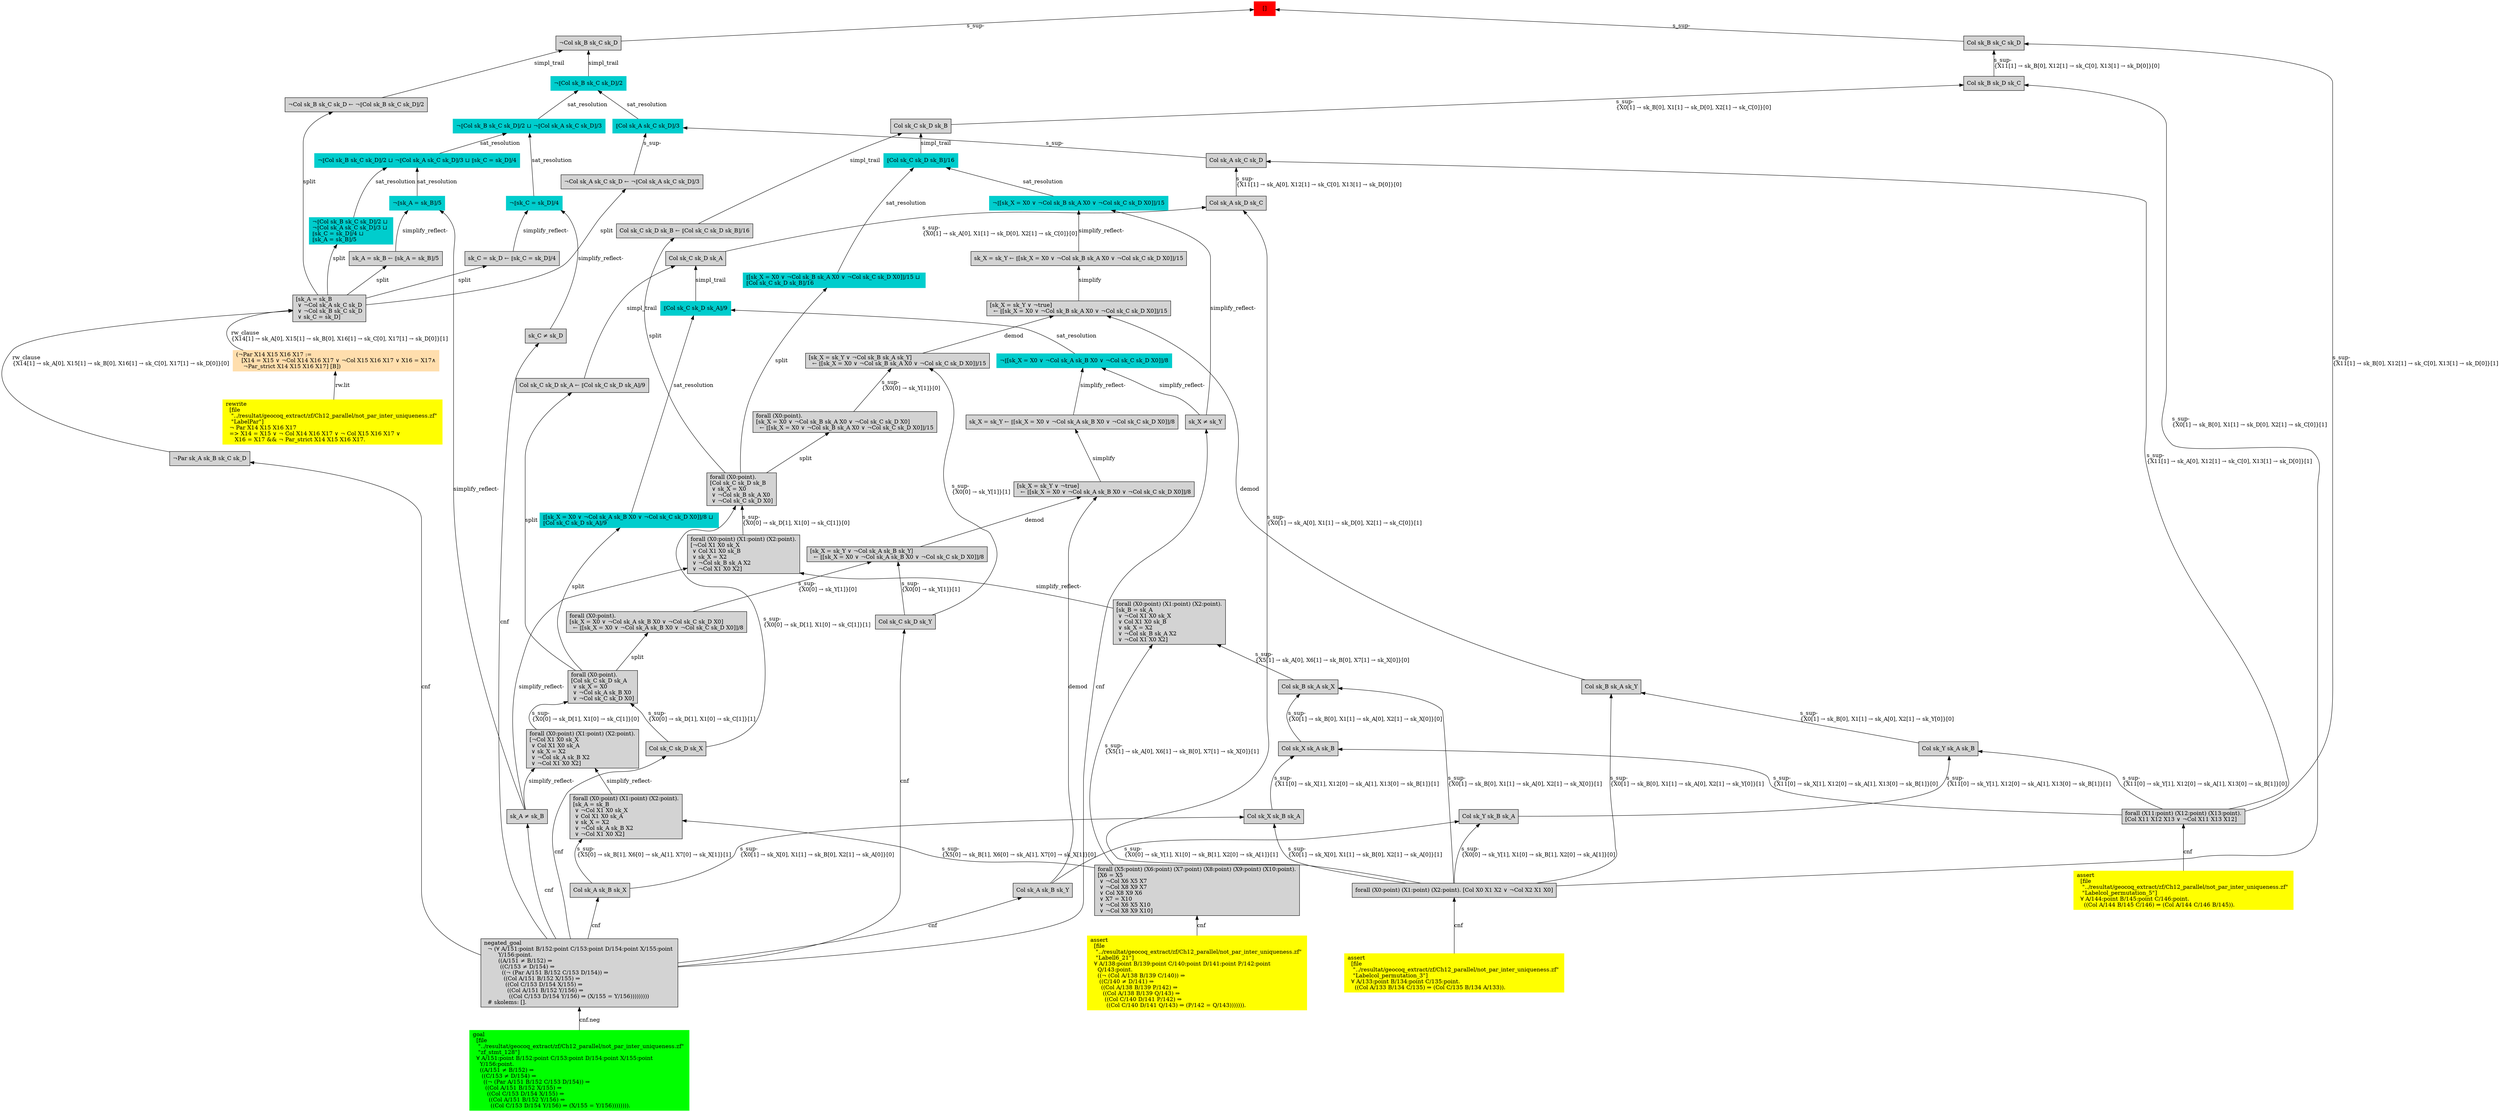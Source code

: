 digraph "unsat_graph" {
  vertex_0 [color=red, label="[]", shape=box, style=filled];
  vertex_0 -> vertex_1 [label="s_sup-\l", dir="back"];
  vertex_1 [shape=box, label="¬Col sk_B sk_C sk_D\l", style=filled];
  vertex_1 -> vertex_2 [label="simpl_trail", dir="back"];
  vertex_2 [color=cyan3, shape=box, label="¬⟦Col sk_B sk_C sk_D⟧/2\l", style=filled];
  vertex_2 -> vertex_3 [label="sat_resolution", dir="back"];
  vertex_3 [color=cyan3, shape=box, label="⟦Col sk_A sk_C sk_D⟧/3\l", style=filled];
  vertex_3 -> vertex_4 [label="s_sup-\l", dir="back"];
  vertex_4 [shape=box, label="¬Col sk_A sk_C sk_D ← ¬⟦Col sk_A sk_C sk_D⟧/3\l", style=filled];
  vertex_4 -> vertex_5 [label="split", dir="back"];
  vertex_5 [shape=box, label="[sk_A = sk_B\l ∨ ¬Col sk_A sk_C sk_D\l ∨ ¬Col sk_B sk_C sk_D\l ∨ sk_C = sk_D]\l", style=filled];
  vertex_5 -> vertex_6 [label="rw_clause\l\{X14[1] → sk_A[0], X15[1] → sk_B[0], X16[1] → sk_C[0], X17[1] → sk_D[0]\}[1]\l", dir="back"];
  vertex_6 [color=navajowhite, shape=box, label="(¬Par X14 X15 X16 X17 :=\l   [X14 = X15 ∨ ¬Col X14 X16 X17 ∨ ¬Col X15 X16 X17 ∨ X16 = X17∧\l    ¬Par_strict X14 X15 X16 X17] [B])\l", style=filled];
  vertex_6 -> vertex_7 [label="rw.lit", dir="back"];
  vertex_7 [color=yellow, shape=box, label="rewrite\l  [file\l   \"../resultat/geocoq_extract/zf/Ch12_parallel/not_par_inter_uniqueness.zf\" \l   \"LabelPar\"]\l  ¬ Par X14 X15 X16 X17\l  =\> X14 = X15 ∨ ¬ Col X14 X16 X17 ∨ ¬ Col X15 X16 X17 ∨ \l     X16 = X17 && ¬ Par_strict X14 X15 X16 X17.\l", style=filled];
  vertex_5 -> vertex_8 [label="rw_clause\l\{X14[1] → sk_A[0], X15[1] → sk_B[0], X16[1] → sk_C[0], X17[1] → sk_D[0]\}[0]\l", dir="back"];
  vertex_8 [shape=box, label="¬Par sk_A sk_B sk_C sk_D\l", style=filled];
  vertex_8 -> vertex_9 [label="cnf", dir="back"];
  vertex_9 [shape=box, label="negated_goal\l  ¬ (∀ A/151:point B/152:point C/153:point D/154:point X/155:point \l        Y/156:point.\l        ((A/151 ≠ B/152) ⇒\l         ((C/153 ≠ D/154) ⇒\l          ((¬ (Par A/151 B/152 C/153 D/154)) ⇒\l           ((Col A/151 B/152 X/155) ⇒\l            ((Col C/153 D/154 X/155) ⇒\l             ((Col A/151 B/152 Y/156) ⇒\l              ((Col C/153 D/154 Y/156) ⇒ (X/155 = Y/156)))))))))\l  # skolems: [].\l", style=filled];
  vertex_9 -> vertex_10 [label="cnf.neg", dir="back"];
  vertex_10 [color=green, shape=box, label="goal\l  [file\l   \"../resultat/geocoq_extract/zf/Ch12_parallel/not_par_inter_uniqueness.zf\" \l   \"zf_stmt_128\"]\l  ∀ A/151:point B/152:point C/153:point D/154:point X/155:point \l    Y/156:point.\l    ((A/151 ≠ B/152) ⇒\l     ((C/153 ≠ D/154) ⇒\l      ((¬ (Par A/151 B/152 C/153 D/154)) ⇒\l       ((Col A/151 B/152 X/155) ⇒\l        ((Col C/153 D/154 X/155) ⇒\l         ((Col A/151 B/152 Y/156) ⇒\l          ((Col C/153 D/154 Y/156) ⇒ (X/155 = Y/156)))))))).\l", style=filled];
  vertex_3 -> vertex_11 [label="s_sup-\l", dir="back"];
  vertex_11 [shape=box, label="Col sk_A sk_C sk_D\l", style=filled];
  vertex_11 -> vertex_12 [label="s_sup-\l\{X11[1] → sk_A[0], X12[1] → sk_C[0], X13[1] → sk_D[0]\}[1]\l", dir="back"];
  vertex_12 [shape=box, label="forall (X11:point) (X12:point) (X13:point).\l[Col X11 X12 X13 ∨ ¬Col X11 X13 X12]\l", style=filled];
  vertex_12 -> vertex_13 [label="cnf", dir="back"];
  vertex_13 [color=yellow, shape=box, label="assert\l  [file\l   \"../resultat/geocoq_extract/zf/Ch12_parallel/not_par_inter_uniqueness.zf\" \l   \"Labelcol_permutation_5\"]\l  ∀ A/144:point B/145:point C/146:point.\l    ((Col A/144 B/145 C/146) ⇒ (Col A/144 C/146 B/145)).\l", style=filled];
  vertex_11 -> vertex_14 [label="s_sup-\l\{X11[1] → sk_A[0], X12[1] → sk_C[0], X13[1] → sk_D[0]\}[0]\l", dir="back"];
  vertex_14 [shape=box, label="Col sk_A sk_D sk_C\l", style=filled];
  vertex_14 -> vertex_15 [label="s_sup-\l\{X0[1] → sk_A[0], X1[1] → sk_D[0], X2[1] → sk_C[0]\}[1]\l", dir="back"];
  vertex_15 [shape=box, label="forall (X0:point) (X1:point) (X2:point). [Col X0 X1 X2 ∨ ¬Col X2 X1 X0]\l", style=filled];
  vertex_15 -> vertex_16 [label="cnf", dir="back"];
  vertex_16 [color=yellow, shape=box, label="assert\l  [file\l   \"../resultat/geocoq_extract/zf/Ch12_parallel/not_par_inter_uniqueness.zf\" \l   \"Labelcol_permutation_3\"]\l  ∀ A/133:point B/134:point C/135:point.\l    ((Col A/133 B/134 C/135) ⇒ (Col C/135 B/134 A/133)).\l", style=filled];
  vertex_14 -> vertex_17 [label="s_sup-\l\{X0[1] → sk_A[0], X1[1] → sk_D[0], X2[1] → sk_C[0]\}[0]\l", dir="back"];
  vertex_17 [shape=box, label="Col sk_C sk_D sk_A\l", style=filled];
  vertex_17 -> vertex_18 [label="simpl_trail", dir="back"];
  vertex_18 [color=cyan3, shape=box, label="⟦Col sk_C sk_D sk_A⟧/9\l", style=filled];
  vertex_18 -> vertex_19 [label="sat_resolution", dir="back"];
  vertex_19 [color=cyan3, shape=box, label="¬⟦[sk_X = X0 ∨ ¬Col sk_A sk_B X0 ∨ ¬Col sk_C sk_D X0]⟧/8\l", style=filled];
  vertex_19 -> vertex_20 [label="simplify_reflect-", dir="back"];
  vertex_20 [shape=box, label="sk_X ≠ sk_Y\l", style=filled];
  vertex_20 -> vertex_9 [label="cnf", dir="back"];
  vertex_19 -> vertex_21 [label="simplify_reflect-", dir="back"];
  vertex_21 [shape=box, label="sk_X = sk_Y ← ⟦[sk_X = X0 ∨ ¬Col sk_A sk_B X0 ∨ ¬Col sk_C sk_D X0]⟧/8\l", style=filled];
  vertex_21 -> vertex_22 [label="simplify", dir="back"];
  vertex_22 [shape=box, label="[sk_X = sk_Y ∨ ¬true]\l  ← ⟦[sk_X = X0 ∨ ¬Col sk_A sk_B X0 ∨ ¬Col sk_C sk_D X0]⟧/8\l", style=filled];
  vertex_22 -> vertex_23 [label="demod", dir="back"];
  vertex_23 [shape=box, label="Col sk_A sk_B sk_Y\l", style=filled];
  vertex_23 -> vertex_9 [label="cnf", dir="back"];
  vertex_22 -> vertex_24 [label="demod", dir="back"];
  vertex_24 [shape=box, label="[sk_X = sk_Y ∨ ¬Col sk_A sk_B sk_Y]\l  ← ⟦[sk_X = X0 ∨ ¬Col sk_A sk_B X0 ∨ ¬Col sk_C sk_D X0]⟧/8\l", style=filled];
  vertex_24 -> vertex_25 [label="s_sup-\l\{X0[0] → sk_Y[1]\}[0]\l", dir="back"];
  vertex_25 [shape=box, label="forall (X0:point).\l[sk_X = X0 ∨ ¬Col sk_A sk_B X0 ∨ ¬Col sk_C sk_D X0]\l  ← ⟦[sk_X = X0 ∨ ¬Col sk_A sk_B X0 ∨ ¬Col sk_C sk_D X0]⟧/8\l", style=filled];
  vertex_25 -> vertex_26 [label="split", dir="back"];
  vertex_26 [shape=box, label="forall (X0:point).\l[Col sk_C sk_D sk_A\l ∨ sk_X = X0\l ∨ ¬Col sk_A sk_B X0\l ∨ ¬Col sk_C sk_D X0]\l", style=filled];
  vertex_26 -> vertex_27 [label="s_sup-\l\{X0[0] → sk_D[1], X1[0] → sk_C[1]\}[0]\l", dir="back"];
  vertex_27 [shape=box, label="forall (X0:point) (X1:point) (X2:point).\l[¬Col X1 X0 sk_X\l ∨ Col X1 X0 sk_A\l ∨ sk_X = X2\l ∨ ¬Col sk_A sk_B X2\l ∨ ¬Col X1 X0 X2]\l", style=filled];
  vertex_27 -> vertex_28 [label="simplify_reflect-", dir="back"];
  vertex_28 [shape=box, label="sk_A ≠ sk_B\l", style=filled];
  vertex_28 -> vertex_9 [label="cnf", dir="back"];
  vertex_27 -> vertex_29 [label="simplify_reflect-", dir="back"];
  vertex_29 [shape=box, label="forall (X0:point) (X1:point) (X2:point).\l[sk_A = sk_B\l ∨ ¬Col X1 X0 sk_X\l ∨ Col X1 X0 sk_A\l ∨ sk_X = X2\l ∨ ¬Col sk_A sk_B X2\l ∨ ¬Col X1 X0 X2]\l", style=filled];
  vertex_29 -> vertex_30 [label="s_sup-\l\{X5[0] → sk_B[1], X6[0] → sk_A[1], X7[0] → sk_X[1]\}[0]\l", dir="back"];
  vertex_30 [shape=box, label="forall (X5:point) (X6:point) (X7:point) (X8:point) (X9:point) (X10:point).\l[X6 = X5\l ∨ ¬Col X6 X5 X7\l ∨ ¬Col X8 X9 X7\l ∨ Col X8 X9 X6\l ∨ X7 = X10\l ∨ ¬Col X6 X5 X10\l ∨ ¬Col X8 X9 X10]\l", style=filled];
  vertex_30 -> vertex_31 [label="cnf", dir="back"];
  vertex_31 [color=yellow, shape=box, label="assert\l  [file\l   \"../resultat/geocoq_extract/zf/Ch12_parallel/not_par_inter_uniqueness.zf\" \l   \"Labell6_21\"]\l  ∀ A/138:point B/139:point C/140:point D/141:point P/142:point \l    Q/143:point.\l    ((¬ (Col A/138 B/139 C/140)) ⇒\l     ((C/140 ≠ D/141) ⇒\l      ((Col A/138 B/139 P/142) ⇒\l       ((Col A/138 B/139 Q/143) ⇒\l        ((Col C/140 D/141 P/142) ⇒\l         ((Col C/140 D/141 Q/143) ⇒ (P/142 = Q/143))))))).\l", style=filled];
  vertex_29 -> vertex_32 [label="s_sup-\l\{X5[0] → sk_B[1], X6[0] → sk_A[1], X7[0] → sk_X[1]\}[1]\l", dir="back"];
  vertex_32 [shape=box, label="Col sk_A sk_B sk_X\l", style=filled];
  vertex_32 -> vertex_9 [label="cnf", dir="back"];
  vertex_26 -> vertex_33 [label="s_sup-\l\{X0[0] → sk_D[1], X1[0] → sk_C[1]\}[1]\l", dir="back"];
  vertex_33 [shape=box, label="Col sk_C sk_D sk_X\l", style=filled];
  vertex_33 -> vertex_9 [label="cnf", dir="back"];
  vertex_24 -> vertex_34 [label="s_sup-\l\{X0[0] → sk_Y[1]\}[1]\l", dir="back"];
  vertex_34 [shape=box, label="Col sk_C sk_D sk_Y\l", style=filled];
  vertex_34 -> vertex_9 [label="cnf", dir="back"];
  vertex_18 -> vertex_35 [label="sat_resolution", dir="back"];
  vertex_35 [color=cyan3, shape=box, label="⟦[sk_X = X0 ∨ ¬Col sk_A sk_B X0 ∨ ¬Col sk_C sk_D X0]⟧/8 ⊔ \l⟦Col sk_C sk_D sk_A⟧/9\l", style=filled];
  vertex_35 -> vertex_26 [label="split", dir="back"];
  vertex_17 -> vertex_36 [label="simpl_trail", dir="back"];
  vertex_36 [shape=box, label="Col sk_C sk_D sk_A ← ⟦Col sk_C sk_D sk_A⟧/9\l", style=filled];
  vertex_36 -> vertex_26 [label="split", dir="back"];
  vertex_2 -> vertex_37 [label="sat_resolution", dir="back"];
  vertex_37 [color=cyan3, shape=box, label="¬⟦Col sk_B sk_C sk_D⟧/2 ⊔ ¬⟦Col sk_A sk_C sk_D⟧/3\l", style=filled];
  vertex_37 -> vertex_38 [label="sat_resolution", dir="back"];
  vertex_38 [color=cyan3, shape=box, label="¬⟦sk_C = sk_D⟧/4\l", style=filled];
  vertex_38 -> vertex_39 [label="simplify_reflect-", dir="back"];
  vertex_39 [shape=box, label="sk_C ≠ sk_D\l", style=filled];
  vertex_39 -> vertex_9 [label="cnf", dir="back"];
  vertex_38 -> vertex_40 [label="simplify_reflect-", dir="back"];
  vertex_40 [shape=box, label="sk_C = sk_D ← ⟦sk_C = sk_D⟧/4\l", style=filled];
  vertex_40 -> vertex_5 [label="split", dir="back"];
  vertex_37 -> vertex_41 [label="sat_resolution", dir="back"];
  vertex_41 [color=cyan3, shape=box, label="¬⟦Col sk_B sk_C sk_D⟧/2 ⊔ ¬⟦Col sk_A sk_C sk_D⟧/3 ⊔ ⟦sk_C = sk_D⟧/4\l", style=filled];
  vertex_41 -> vertex_42 [label="sat_resolution", dir="back"];
  vertex_42 [color=cyan3, shape=box, label="¬⟦sk_A = sk_B⟧/5\l", style=filled];
  vertex_42 -> vertex_28 [label="simplify_reflect-", dir="back"];
  vertex_42 -> vertex_43 [label="simplify_reflect-", dir="back"];
  vertex_43 [shape=box, label="sk_A = sk_B ← ⟦sk_A = sk_B⟧/5\l", style=filled];
  vertex_43 -> vertex_5 [label="split", dir="back"];
  vertex_41 -> vertex_44 [label="sat_resolution", dir="back"];
  vertex_44 [color=cyan3, shape=box, label="¬⟦Col sk_B sk_C sk_D⟧/2 ⊔ \l¬⟦Col sk_A sk_C sk_D⟧/3 ⊔ \l⟦sk_C = sk_D⟧/4 ⊔ \l⟦sk_A = sk_B⟧/5\l", style=filled];
  vertex_44 -> vertex_5 [label="split", dir="back"];
  vertex_1 -> vertex_45 [label="simpl_trail", dir="back"];
  vertex_45 [shape=box, label="¬Col sk_B sk_C sk_D ← ¬⟦Col sk_B sk_C sk_D⟧/2\l", style=filled];
  vertex_45 -> vertex_5 [label="split", dir="back"];
  vertex_0 -> vertex_46 [label="s_sup-\l", dir="back"];
  vertex_46 [shape=box, label="Col sk_B sk_C sk_D\l", style=filled];
  vertex_46 -> vertex_12 [label="s_sup-\l\{X11[1] → sk_B[0], X12[1] → sk_C[0], X13[1] → sk_D[0]\}[1]\l", dir="back"];
  vertex_46 -> vertex_47 [label="s_sup-\l\{X11[1] → sk_B[0], X12[1] → sk_C[0], X13[1] → sk_D[0]\}[0]\l", dir="back"];
  vertex_47 [shape=box, label="Col sk_B sk_D sk_C\l", style=filled];
  vertex_47 -> vertex_15 [label="s_sup-\l\{X0[1] → sk_B[0], X1[1] → sk_D[0], X2[1] → sk_C[0]\}[1]\l", dir="back"];
  vertex_47 -> vertex_48 [label="s_sup-\l\{X0[1] → sk_B[0], X1[1] → sk_D[0], X2[1] → sk_C[0]\}[0]\l", dir="back"];
  vertex_48 [shape=box, label="Col sk_C sk_D sk_B\l", style=filled];
  vertex_48 -> vertex_49 [label="simpl_trail", dir="back"];
  vertex_49 [color=cyan3, shape=box, label="⟦Col sk_C sk_D sk_B⟧/16\l", style=filled];
  vertex_49 -> vertex_50 [label="sat_resolution", dir="back"];
  vertex_50 [color=cyan3, shape=box, label="¬⟦[sk_X = X0 ∨ ¬Col sk_B sk_A X0 ∨ ¬Col sk_C sk_D X0]⟧/15\l", style=filled];
  vertex_50 -> vertex_20 [label="simplify_reflect-", dir="back"];
  vertex_50 -> vertex_51 [label="simplify_reflect-", dir="back"];
  vertex_51 [shape=box, label="sk_X = sk_Y ← ⟦[sk_X = X0 ∨ ¬Col sk_B sk_A X0 ∨ ¬Col sk_C sk_D X0]⟧/15\l", style=filled];
  vertex_51 -> vertex_52 [label="simplify", dir="back"];
  vertex_52 [shape=box, label="[sk_X = sk_Y ∨ ¬true]\l  ← ⟦[sk_X = X0 ∨ ¬Col sk_B sk_A X0 ∨ ¬Col sk_C sk_D X0]⟧/15\l", style=filled];
  vertex_52 -> vertex_53 [label="demod", dir="back"];
  vertex_53 [shape=box, label="Col sk_B sk_A sk_Y\l", style=filled];
  vertex_53 -> vertex_15 [label="s_sup-\l\{X0[1] → sk_B[0], X1[1] → sk_A[0], X2[1] → sk_Y[0]\}[1]\l", dir="back"];
  vertex_53 -> vertex_54 [label="s_sup-\l\{X0[1] → sk_B[0], X1[1] → sk_A[0], X2[1] → sk_Y[0]\}[0]\l", dir="back"];
  vertex_54 [shape=box, label="Col sk_Y sk_A sk_B\l", style=filled];
  vertex_54 -> vertex_12 [label="s_sup-\l\{X11[0] → sk_Y[1], X12[0] → sk_A[1], X13[0] → sk_B[1]\}[0]\l", dir="back"];
  vertex_54 -> vertex_55 [label="s_sup-\l\{X11[0] → sk_Y[1], X12[0] → sk_A[1], X13[0] → sk_B[1]\}[1]\l", dir="back"];
  vertex_55 [shape=box, label="Col sk_Y sk_B sk_A\l", style=filled];
  vertex_55 -> vertex_15 [label="s_sup-\l\{X0[0] → sk_Y[1], X1[0] → sk_B[1], X2[0] → sk_A[1]\}[0]\l", dir="back"];
  vertex_55 -> vertex_23 [label="s_sup-\l\{X0[0] → sk_Y[1], X1[0] → sk_B[1], X2[0] → sk_A[1]\}[1]\l", dir="back"];
  vertex_52 -> vertex_56 [label="demod", dir="back"];
  vertex_56 [shape=box, label="[sk_X = sk_Y ∨ ¬Col sk_B sk_A sk_Y]\l  ← ⟦[sk_X = X0 ∨ ¬Col sk_B sk_A X0 ∨ ¬Col sk_C sk_D X0]⟧/15\l", style=filled];
  vertex_56 -> vertex_57 [label="s_sup-\l\{X0[0] → sk_Y[1]\}[0]\l", dir="back"];
  vertex_57 [shape=box, label="forall (X0:point).\l[sk_X = X0 ∨ ¬Col sk_B sk_A X0 ∨ ¬Col sk_C sk_D X0]\l  ← ⟦[sk_X = X0 ∨ ¬Col sk_B sk_A X0 ∨ ¬Col sk_C sk_D X0]⟧/15\l", style=filled];
  vertex_57 -> vertex_58 [label="split", dir="back"];
  vertex_58 [shape=box, label="forall (X0:point).\l[Col sk_C sk_D sk_B\l ∨ sk_X = X0\l ∨ ¬Col sk_B sk_A X0\l ∨ ¬Col sk_C sk_D X0]\l", style=filled];
  vertex_58 -> vertex_59 [label="s_sup-\l\{X0[0] → sk_D[1], X1[0] → sk_C[1]\}[0]\l", dir="back"];
  vertex_59 [shape=box, label="forall (X0:point) (X1:point) (X2:point).\l[¬Col X1 X0 sk_X\l ∨ Col X1 X0 sk_B\l ∨ sk_X = X2\l ∨ ¬Col sk_B sk_A X2\l ∨ ¬Col X1 X0 X2]\l", style=filled];
  vertex_59 -> vertex_28 [label="simplify_reflect-", dir="back"];
  vertex_59 -> vertex_60 [label="simplify_reflect-", dir="back"];
  vertex_60 [shape=box, label="forall (X0:point) (X1:point) (X2:point).\l[sk_B = sk_A\l ∨ ¬Col X1 X0 sk_X\l ∨ Col X1 X0 sk_B\l ∨ sk_X = X2\l ∨ ¬Col sk_B sk_A X2\l ∨ ¬Col X1 X0 X2]\l", style=filled];
  vertex_60 -> vertex_30 [label="s_sup-\l\{X5[1] → sk_A[0], X6[1] → sk_B[0], X7[1] → sk_X[0]\}[1]\l", dir="back"];
  vertex_60 -> vertex_61 [label="s_sup-\l\{X5[1] → sk_A[0], X6[1] → sk_B[0], X7[1] → sk_X[0]\}[0]\l", dir="back"];
  vertex_61 [shape=box, label="Col sk_B sk_A sk_X\l", style=filled];
  vertex_61 -> vertex_15 [label="s_sup-\l\{X0[1] → sk_B[0], X1[1] → sk_A[0], X2[1] → sk_X[0]\}[1]\l", dir="back"];
  vertex_61 -> vertex_62 [label="s_sup-\l\{X0[1] → sk_B[0], X1[1] → sk_A[0], X2[1] → sk_X[0]\}[0]\l", dir="back"];
  vertex_62 [shape=box, label="Col sk_X sk_A sk_B\l", style=filled];
  vertex_62 -> vertex_12 [label="s_sup-\l\{X11[0] → sk_X[1], X12[0] → sk_A[1], X13[0] → sk_B[1]\}[0]\l", dir="back"];
  vertex_62 -> vertex_63 [label="s_sup-\l\{X11[0] → sk_X[1], X12[0] → sk_A[1], X13[0] → sk_B[1]\}[1]\l", dir="back"];
  vertex_63 [shape=box, label="Col sk_X sk_B sk_A\l", style=filled];
  vertex_63 -> vertex_15 [label="s_sup-\l\{X0[1] → sk_X[0], X1[1] → sk_B[0], X2[1] → sk_A[0]\}[1]\l", dir="back"];
  vertex_63 -> vertex_32 [label="s_sup-\l\{X0[1] → sk_X[0], X1[1] → sk_B[0], X2[1] → sk_A[0]\}[0]\l", dir="back"];
  vertex_58 -> vertex_33 [label="s_sup-\l\{X0[0] → sk_D[1], X1[0] → sk_C[1]\}[1]\l", dir="back"];
  vertex_56 -> vertex_34 [label="s_sup-\l\{X0[0] → sk_Y[1]\}[1]\l", dir="back"];
  vertex_49 -> vertex_64 [label="sat_resolution", dir="back"];
  vertex_64 [color=cyan3, shape=box, label="⟦[sk_X = X0 ∨ ¬Col sk_B sk_A X0 ∨ ¬Col sk_C sk_D X0]⟧/15 ⊔ \l⟦Col sk_C sk_D sk_B⟧/16\l", style=filled];
  vertex_64 -> vertex_58 [label="split", dir="back"];
  vertex_48 -> vertex_65 [label="simpl_trail", dir="back"];
  vertex_65 [shape=box, label="Col sk_C sk_D sk_B ← ⟦Col sk_C sk_D sk_B⟧/16\l", style=filled];
  vertex_65 -> vertex_58 [label="split", dir="back"];
  }


